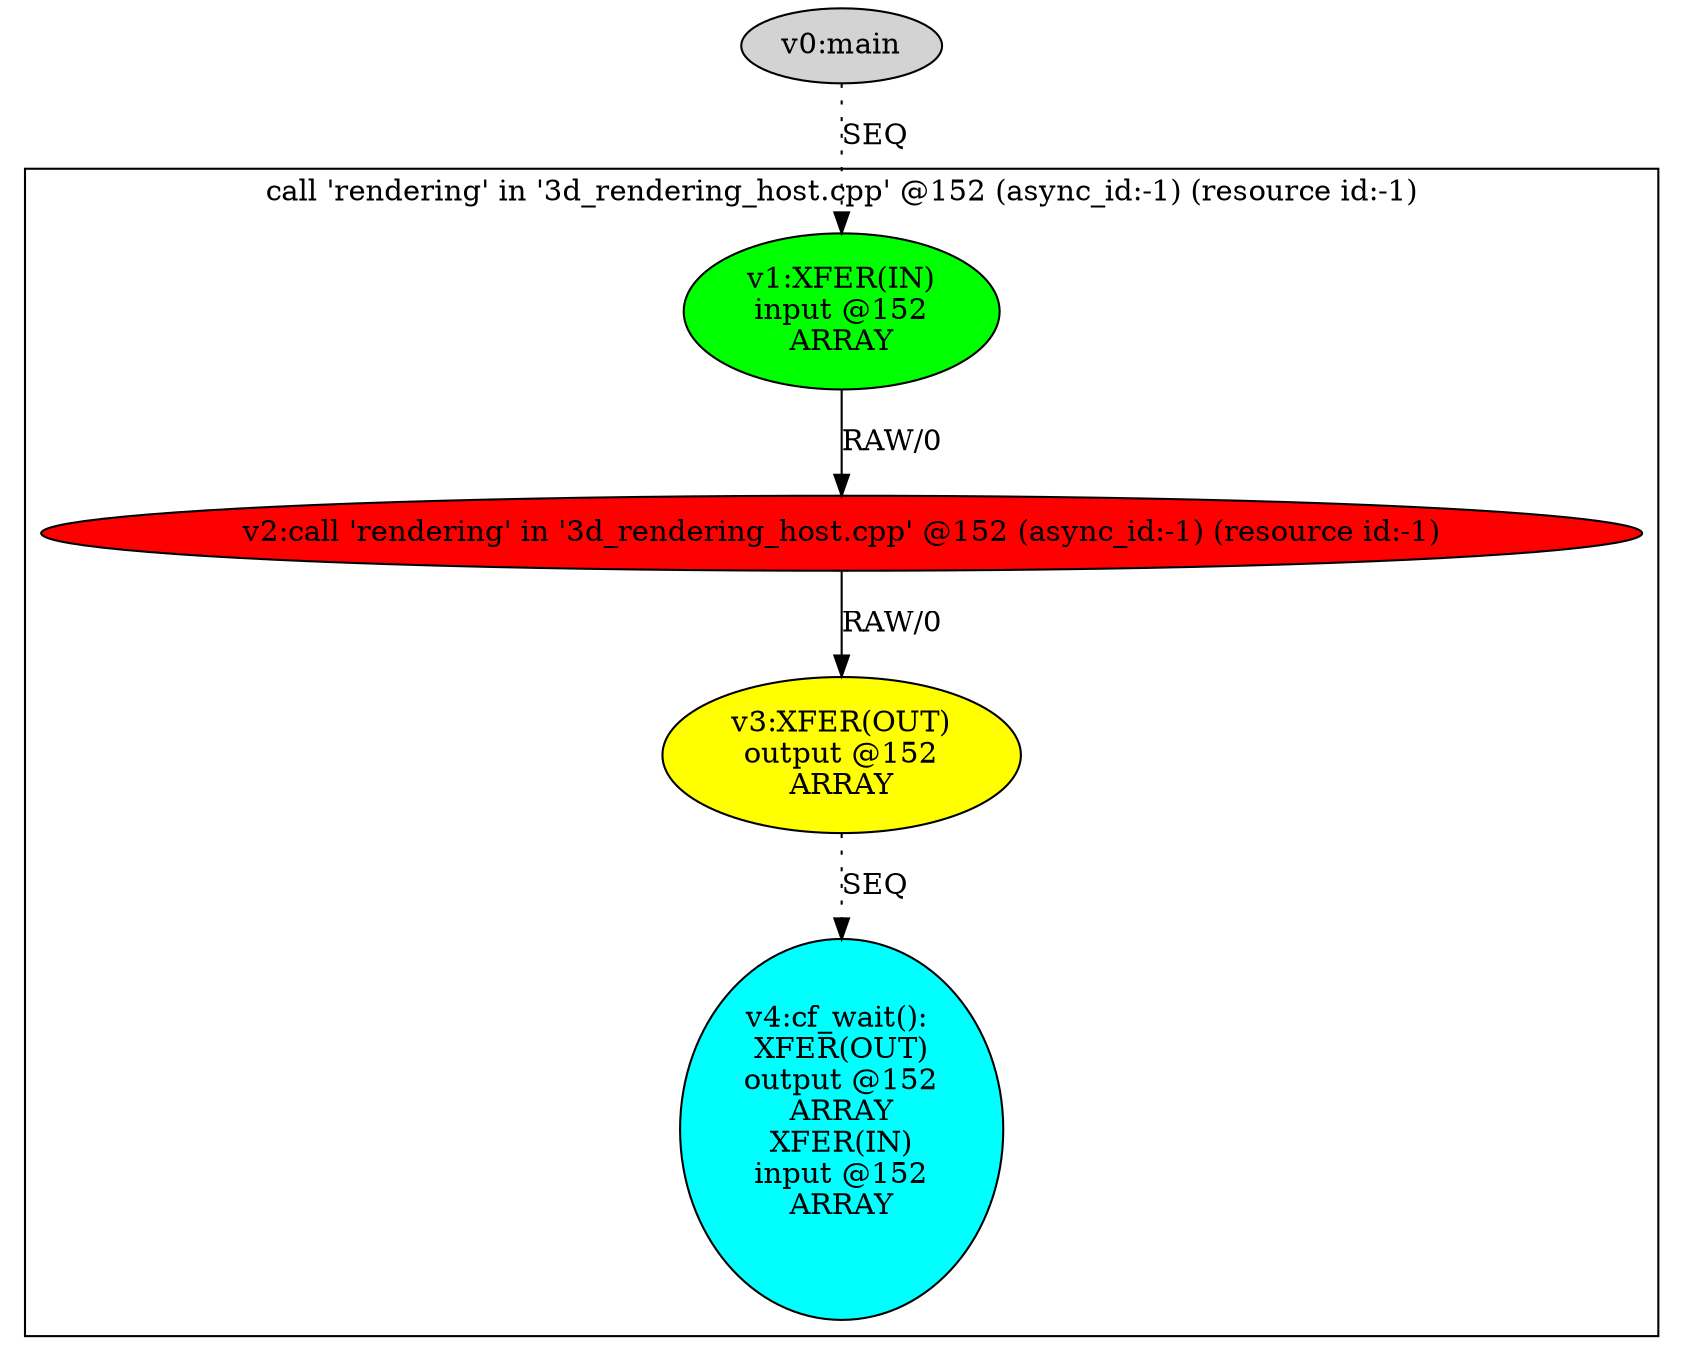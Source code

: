 digraph dm_graph {
v0 [label = "v0:main" ,style=filled];
v1 [label = "v1:XFER(IN)\ninput @152\nARRAY\n" ,style=filled,fillcolor = green];
v2 [label = "v2:call 'rendering' in '3d_rendering_host.cpp' @152 (async_id:-1) (resource id:-1)\n" ,style=filled,fillcolor = red];
v3 [label = "v3:XFER(OUT)\noutput @152\nARRAY\n" ,style=filled,fillcolor = yellow];
v4 [label = "v4:cf_wait(): \nXFER(OUT)\noutput @152\nARRAY\nXFER(IN)\ninput @152\nARRAY\n\n" ,style=filled,fillcolor = cyan];
subgraph cluster0 {
v1;
v2;
v3;
v4;
label = "call 'rendering' in '3d_rendering_host.cpp' @152 (async_id:-1) (resource id:-1)\n";
}
v1 -> v2 [label = "RAW/0"];
v2 -> v3 [label = "RAW/0"];
v3 -> v4 [label = "SEQ", style = dotted];
v0 -> v1 [label = "SEQ", style = dotted];
}
